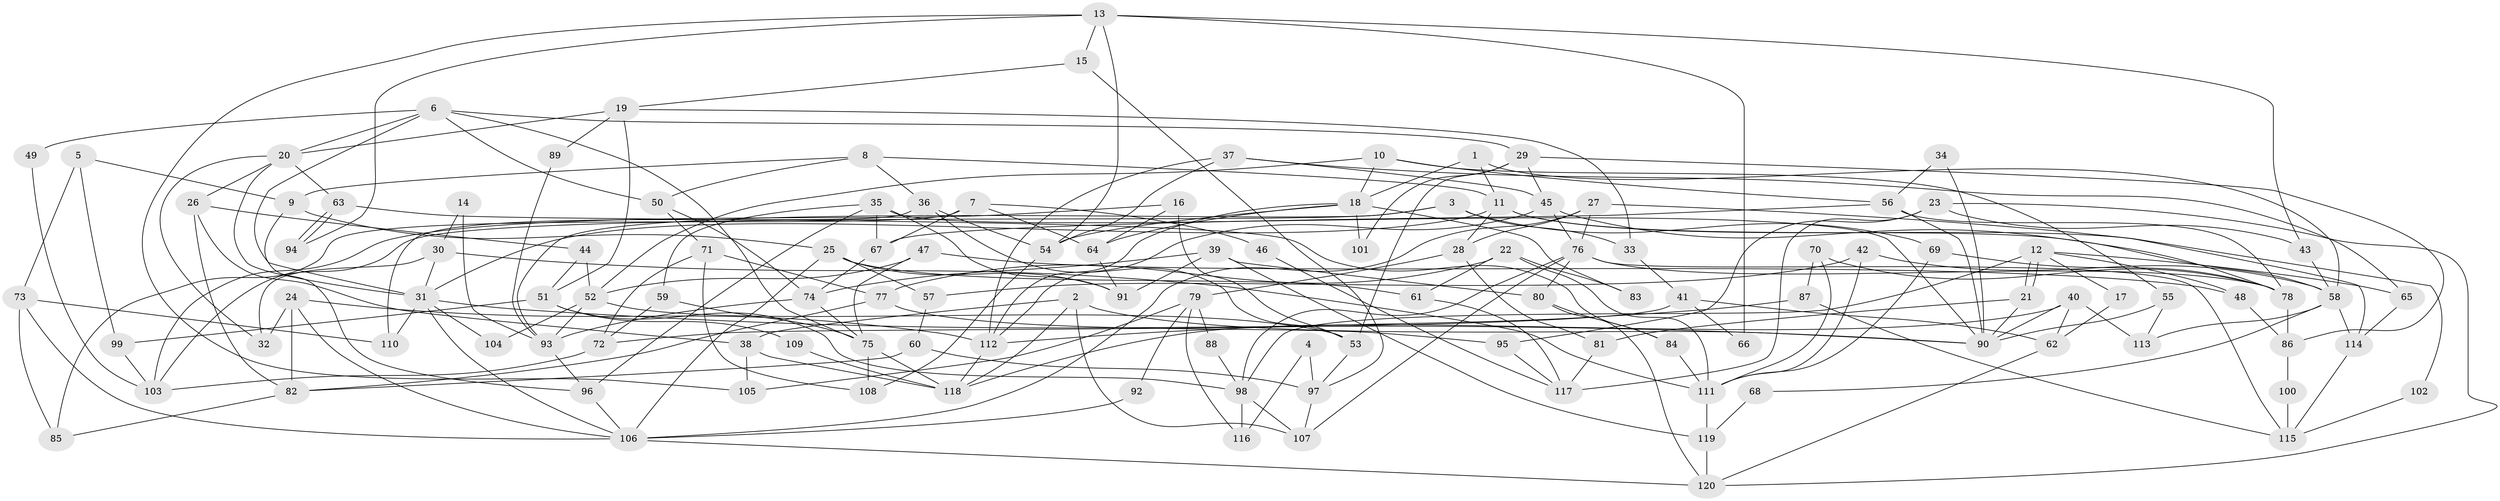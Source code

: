 // Generated by graph-tools (version 1.1) at 2025/36/03/09/25 02:36:20]
// undirected, 120 vertices, 240 edges
graph export_dot {
graph [start="1"]
  node [color=gray90,style=filled];
  1;
  2;
  3;
  4;
  5;
  6;
  7;
  8;
  9;
  10;
  11;
  12;
  13;
  14;
  15;
  16;
  17;
  18;
  19;
  20;
  21;
  22;
  23;
  24;
  25;
  26;
  27;
  28;
  29;
  30;
  31;
  32;
  33;
  34;
  35;
  36;
  37;
  38;
  39;
  40;
  41;
  42;
  43;
  44;
  45;
  46;
  47;
  48;
  49;
  50;
  51;
  52;
  53;
  54;
  55;
  56;
  57;
  58;
  59;
  60;
  61;
  62;
  63;
  64;
  65;
  66;
  67;
  68;
  69;
  70;
  71;
  72;
  73;
  74;
  75;
  76;
  77;
  78;
  79;
  80;
  81;
  82;
  83;
  84;
  85;
  86;
  87;
  88;
  89;
  90;
  91;
  92;
  93;
  94;
  95;
  96;
  97;
  98;
  99;
  100;
  101;
  102;
  103;
  104;
  105;
  106;
  107;
  108;
  109;
  110;
  111;
  112;
  113;
  114;
  115;
  116;
  117;
  118;
  119;
  120;
  1 -- 11;
  1 -- 18;
  1 -- 58;
  2 -- 118;
  2 -- 107;
  2 -- 38;
  2 -- 90;
  3 -- 93;
  3 -- 103;
  3 -- 33;
  3 -- 69;
  4 -- 116;
  4 -- 97;
  5 -- 9;
  5 -- 99;
  5 -- 73;
  6 -- 50;
  6 -- 29;
  6 -- 20;
  6 -- 31;
  6 -- 49;
  6 -- 75;
  7 -- 67;
  7 -- 64;
  7 -- 46;
  7 -- 85;
  8 -- 11;
  8 -- 36;
  8 -- 9;
  8 -- 50;
  9 -- 25;
  9 -- 96;
  10 -- 52;
  10 -- 55;
  10 -- 18;
  10 -- 56;
  11 -- 31;
  11 -- 114;
  11 -- 28;
  11 -- 58;
  12 -- 65;
  12 -- 21;
  12 -- 21;
  12 -- 17;
  12 -- 48;
  12 -- 98;
  13 -- 54;
  13 -- 43;
  13 -- 15;
  13 -- 66;
  13 -- 94;
  13 -- 105;
  14 -- 30;
  14 -- 93;
  15 -- 97;
  15 -- 19;
  16 -- 64;
  16 -- 53;
  16 -- 103;
  17 -- 62;
  18 -- 112;
  18 -- 54;
  18 -- 64;
  18 -- 83;
  18 -- 101;
  19 -- 20;
  19 -- 33;
  19 -- 51;
  19 -- 89;
  20 -- 31;
  20 -- 26;
  20 -- 32;
  20 -- 63;
  21 -- 90;
  21 -- 81;
  22 -- 77;
  22 -- 111;
  22 -- 61;
  22 -- 83;
  23 -- 95;
  23 -- 117;
  23 -- 43;
  23 -- 120;
  24 -- 82;
  24 -- 106;
  24 -- 32;
  24 -- 112;
  25 -- 91;
  25 -- 106;
  25 -- 57;
  25 -- 61;
  26 -- 44;
  26 -- 38;
  26 -- 82;
  27 -- 76;
  27 -- 106;
  27 -- 28;
  27 -- 102;
  28 -- 79;
  28 -- 81;
  29 -- 45;
  29 -- 53;
  29 -- 86;
  29 -- 101;
  30 -- 32;
  30 -- 31;
  30 -- 111;
  31 -- 90;
  31 -- 104;
  31 -- 106;
  31 -- 110;
  33 -- 41;
  34 -- 56;
  34 -- 90;
  35 -- 90;
  35 -- 96;
  35 -- 59;
  35 -- 67;
  35 -- 91;
  36 -- 54;
  36 -- 110;
  36 -- 53;
  37 -- 45;
  37 -- 54;
  37 -- 65;
  37 -- 112;
  38 -- 105;
  38 -- 118;
  39 -- 80;
  39 -- 74;
  39 -- 91;
  39 -- 119;
  40 -- 90;
  40 -- 118;
  40 -- 62;
  40 -- 113;
  41 -- 62;
  41 -- 66;
  41 -- 72;
  42 -- 111;
  42 -- 58;
  42 -- 57;
  43 -- 58;
  44 -- 51;
  44 -- 52;
  45 -- 112;
  45 -- 76;
  45 -- 78;
  46 -- 117;
  47 -- 75;
  47 -- 48;
  47 -- 52;
  48 -- 86;
  49 -- 103;
  50 -- 74;
  50 -- 71;
  51 -- 98;
  51 -- 99;
  51 -- 109;
  52 -- 93;
  52 -- 53;
  52 -- 104;
  53 -- 97;
  54 -- 108;
  55 -- 113;
  55 -- 90;
  56 -- 78;
  56 -- 67;
  56 -- 90;
  57 -- 60;
  58 -- 68;
  58 -- 113;
  58 -- 114;
  59 -- 75;
  59 -- 72;
  60 -- 82;
  60 -- 97;
  61 -- 117;
  62 -- 120;
  63 -- 94;
  63 -- 94;
  63 -- 84;
  64 -- 91;
  65 -- 114;
  67 -- 74;
  68 -- 119;
  69 -- 111;
  69 -- 78;
  70 -- 78;
  70 -- 111;
  70 -- 87;
  71 -- 72;
  71 -- 77;
  71 -- 108;
  72 -- 103;
  73 -- 106;
  73 -- 85;
  73 -- 110;
  74 -- 75;
  74 -- 93;
  75 -- 118;
  75 -- 108;
  76 -- 107;
  76 -- 78;
  76 -- 80;
  76 -- 98;
  76 -- 115;
  77 -- 82;
  77 -- 95;
  78 -- 86;
  79 -- 105;
  79 -- 88;
  79 -- 92;
  79 -- 116;
  80 -- 120;
  80 -- 84;
  81 -- 117;
  82 -- 85;
  84 -- 111;
  86 -- 100;
  87 -- 112;
  87 -- 115;
  88 -- 98;
  89 -- 93;
  92 -- 106;
  93 -- 96;
  95 -- 117;
  96 -- 106;
  97 -- 107;
  98 -- 107;
  98 -- 116;
  99 -- 103;
  100 -- 115;
  102 -- 115;
  106 -- 120;
  109 -- 118;
  111 -- 119;
  112 -- 118;
  114 -- 115;
  119 -- 120;
}
